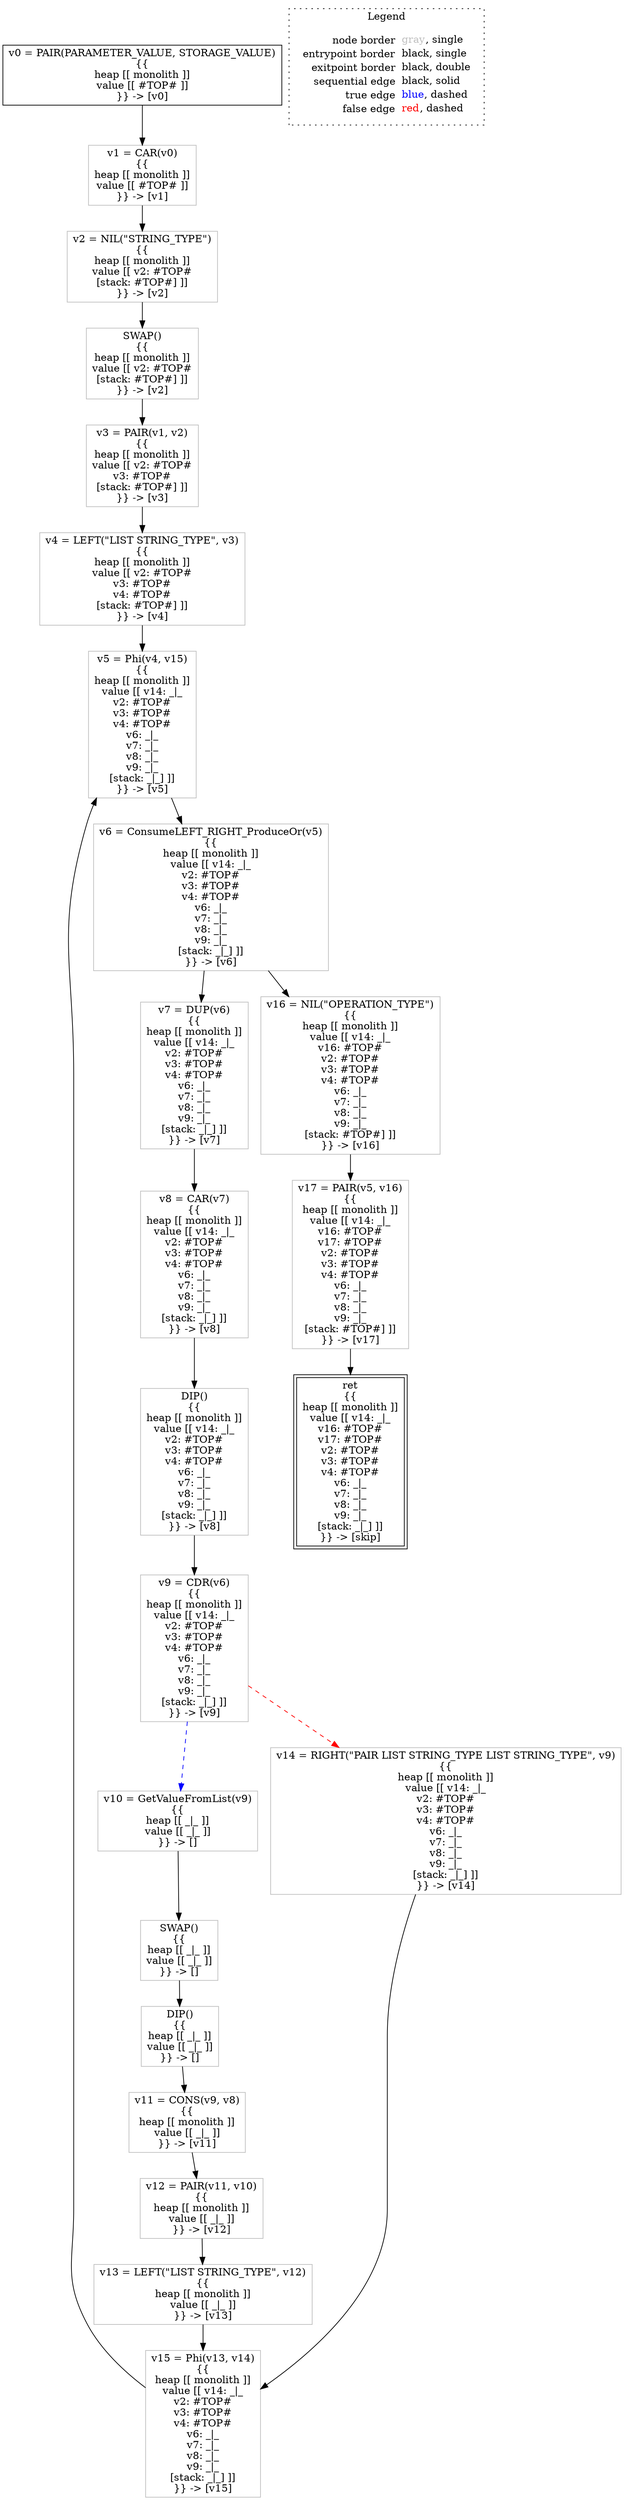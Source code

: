 digraph {
	"node0" [shape="rect",color="black",label=<v0 = PAIR(PARAMETER_VALUE, STORAGE_VALUE)<BR/>{{<BR/>heap [[ monolith ]]<BR/>value [[ #TOP# ]]<BR/>}} -&gt; [v0]>];
	"node1" [shape="rect",color="gray",label=<v4 = LEFT(&quot;LIST STRING_TYPE&quot;, v3)<BR/>{{<BR/>heap [[ monolith ]]<BR/>value [[ v2: #TOP#<BR/>v3: #TOP#<BR/>v4: #TOP#<BR/>[stack: #TOP#] ]]<BR/>}} -&gt; [v4]>];
	"node2" [shape="rect",color="gray",label=<DIP()<BR/>{{<BR/>heap [[ monolith ]]<BR/>value [[ v14: _|_<BR/>v2: #TOP#<BR/>v3: #TOP#<BR/>v4: #TOP#<BR/>v6: _|_<BR/>v7: _|_<BR/>v8: _|_<BR/>v9: _|_<BR/>[stack: _|_] ]]<BR/>}} -&gt; [v8]>];
	"node3" [shape="rect",color="gray",label=<v3 = PAIR(v1, v2)<BR/>{{<BR/>heap [[ monolith ]]<BR/>value [[ v2: #TOP#<BR/>v3: #TOP#<BR/>[stack: #TOP#] ]]<BR/>}} -&gt; [v3]>];
	"node4" [shape="rect",color="gray",label=<v6 = ConsumeLEFT_RIGHT_ProduceOr(v5)<BR/>{{<BR/>heap [[ monolith ]]<BR/>value [[ v14: _|_<BR/>v2: #TOP#<BR/>v3: #TOP#<BR/>v4: #TOP#<BR/>v6: _|_<BR/>v7: _|_<BR/>v8: _|_<BR/>v9: _|_<BR/>[stack: _|_] ]]<BR/>}} -&gt; [v6]>];
	"node5" [shape="rect",color="gray",label=<v17 = PAIR(v5, v16)<BR/>{{<BR/>heap [[ monolith ]]<BR/>value [[ v14: _|_<BR/>v16: #TOP#<BR/>v17: #TOP#<BR/>v2: #TOP#<BR/>v3: #TOP#<BR/>v4: #TOP#<BR/>v6: _|_<BR/>v7: _|_<BR/>v8: _|_<BR/>v9: _|_<BR/>[stack: #TOP#] ]]<BR/>}} -&gt; [v17]>];
	"node6" [shape="rect",color="gray",label=<v10 = GetValueFromList(v9)<BR/>{{<BR/>heap [[ _|_ ]]<BR/>value [[ _|_ ]]<BR/>}} -&gt; []>];
	"node7" [shape="rect",color="gray",label=<v11 = CONS(v9, v8)<BR/>{{<BR/>heap [[ monolith ]]<BR/>value [[ _|_ ]]<BR/>}} -&gt; [v11]>];
	"node8" [shape="rect",color="gray",label=<v7 = DUP(v6)<BR/>{{<BR/>heap [[ monolith ]]<BR/>value [[ v14: _|_<BR/>v2: #TOP#<BR/>v3: #TOP#<BR/>v4: #TOP#<BR/>v6: _|_<BR/>v7: _|_<BR/>v8: _|_<BR/>v9: _|_<BR/>[stack: _|_] ]]<BR/>}} -&gt; [v7]>];
	"node9" [shape="rect",color="gray",label=<v8 = CAR(v7)<BR/>{{<BR/>heap [[ monolith ]]<BR/>value [[ v14: _|_<BR/>v2: #TOP#<BR/>v3: #TOP#<BR/>v4: #TOP#<BR/>v6: _|_<BR/>v7: _|_<BR/>v8: _|_<BR/>v9: _|_<BR/>[stack: _|_] ]]<BR/>}} -&gt; [v8]>];
	"node10" [shape="rect",color="black",peripheries="2",label=<ret<BR/>{{<BR/>heap [[ monolith ]]<BR/>value [[ v14: _|_<BR/>v16: #TOP#<BR/>v17: #TOP#<BR/>v2: #TOP#<BR/>v3: #TOP#<BR/>v4: #TOP#<BR/>v6: _|_<BR/>v7: _|_<BR/>v8: _|_<BR/>v9: _|_<BR/>[stack: _|_] ]]<BR/>}} -&gt; [skip]>];
	"node11" [shape="rect",color="gray",label=<SWAP()<BR/>{{<BR/>heap [[ _|_ ]]<BR/>value [[ _|_ ]]<BR/>}} -&gt; []>];
	"node12" [shape="rect",color="gray",label=<v2 = NIL(&quot;STRING_TYPE&quot;)<BR/>{{<BR/>heap [[ monolith ]]<BR/>value [[ v2: #TOP#<BR/>[stack: #TOP#] ]]<BR/>}} -&gt; [v2]>];
	"node13" [shape="rect",color="gray",label=<DIP()<BR/>{{<BR/>heap [[ _|_ ]]<BR/>value [[ _|_ ]]<BR/>}} -&gt; []>];
	"node14" [shape="rect",color="gray",label=<v1 = CAR(v0)<BR/>{{<BR/>heap [[ monolith ]]<BR/>value [[ #TOP# ]]<BR/>}} -&gt; [v1]>];
	"node15" [shape="rect",color="gray",label=<v9 = CDR(v6)<BR/>{{<BR/>heap [[ monolith ]]<BR/>value [[ v14: _|_<BR/>v2: #TOP#<BR/>v3: #TOP#<BR/>v4: #TOP#<BR/>v6: _|_<BR/>v7: _|_<BR/>v8: _|_<BR/>v9: _|_<BR/>[stack: _|_] ]]<BR/>}} -&gt; [v9]>];
	"node16" [shape="rect",color="gray",label=<v15 = Phi(v13, v14)<BR/>{{<BR/>heap [[ monolith ]]<BR/>value [[ v14: _|_<BR/>v2: #TOP#<BR/>v3: #TOP#<BR/>v4: #TOP#<BR/>v6: _|_<BR/>v7: _|_<BR/>v8: _|_<BR/>v9: _|_<BR/>[stack: _|_] ]]<BR/>}} -&gt; [v15]>];
	"node17" [shape="rect",color="gray",label=<SWAP()<BR/>{{<BR/>heap [[ monolith ]]<BR/>value [[ v2: #TOP#<BR/>[stack: #TOP#] ]]<BR/>}} -&gt; [v2]>];
	"node18" [shape="rect",color="gray",label=<v14 = RIGHT(&quot;PAIR LIST STRING_TYPE LIST STRING_TYPE&quot;, v9)<BR/>{{<BR/>heap [[ monolith ]]<BR/>value [[ v14: _|_<BR/>v2: #TOP#<BR/>v3: #TOP#<BR/>v4: #TOP#<BR/>v6: _|_<BR/>v7: _|_<BR/>v8: _|_<BR/>v9: _|_<BR/>[stack: _|_] ]]<BR/>}} -&gt; [v14]>];
	"node19" [shape="rect",color="gray",label=<v5 = Phi(v4, v15)<BR/>{{<BR/>heap [[ monolith ]]<BR/>value [[ v14: _|_<BR/>v2: #TOP#<BR/>v3: #TOP#<BR/>v4: #TOP#<BR/>v6: _|_<BR/>v7: _|_<BR/>v8: _|_<BR/>v9: _|_<BR/>[stack: _|_] ]]<BR/>}} -&gt; [v5]>];
	"node20" [shape="rect",color="gray",label=<v16 = NIL(&quot;OPERATION_TYPE&quot;)<BR/>{{<BR/>heap [[ monolith ]]<BR/>value [[ v14: _|_<BR/>v16: #TOP#<BR/>v2: #TOP#<BR/>v3: #TOP#<BR/>v4: #TOP#<BR/>v6: _|_<BR/>v7: _|_<BR/>v8: _|_<BR/>v9: _|_<BR/>[stack: #TOP#] ]]<BR/>}} -&gt; [v16]>];
	"node21" [shape="rect",color="gray",label=<v12 = PAIR(v11, v10)<BR/>{{<BR/>heap [[ monolith ]]<BR/>value [[ _|_ ]]<BR/>}} -&gt; [v12]>];
	"node22" [shape="rect",color="gray",label=<v13 = LEFT(&quot;LIST STRING_TYPE&quot;, v12)<BR/>{{<BR/>heap [[ monolith ]]<BR/>value [[ _|_ ]]<BR/>}} -&gt; [v13]>];
	"node1" -> "node19" [color="black"];
	"node0" -> "node14" [color="black"];
	"node2" -> "node15" [color="black"];
	"node3" -> "node1" [color="black"];
	"node4" -> "node8" [color="black"];
	"node4" -> "node20" [color="black"];
	"node5" -> "node10" [color="black"];
	"node6" -> "node11" [color="black"];
	"node7" -> "node21" [color="black"];
	"node8" -> "node9" [color="black"];
	"node9" -> "node2" [color="black"];
	"node11" -> "node13" [color="black"];
	"node12" -> "node17" [color="black"];
	"node13" -> "node7" [color="black"];
	"node14" -> "node12" [color="black"];
	"node15" -> "node6" [color="blue",style="dashed"];
	"node15" -> "node18" [color="red",style="dashed"];
	"node16" -> "node19" [color="black"];
	"node17" -> "node3" [color="black"];
	"node18" -> "node16" [color="black"];
	"node19" -> "node4" [color="black"];
	"node20" -> "node5" [color="black"];
	"node21" -> "node22" [color="black"];
	"node22" -> "node16" [color="black"];
subgraph cluster_legend {
	label="Legend";
	style=dotted;
	node [shape=plaintext];
	"legend" [label=<<table border="0" cellpadding="2" cellspacing="0" cellborder="0"><tr><td align="right">node border&nbsp;</td><td align="left"><font color="gray">gray</font>, single</td></tr><tr><td align="right">entrypoint border&nbsp;</td><td align="left"><font color="black">black</font>, single</td></tr><tr><td align="right">exitpoint border&nbsp;</td><td align="left"><font color="black">black</font>, double</td></tr><tr><td align="right">sequential edge&nbsp;</td><td align="left"><font color="black">black</font>, solid</td></tr><tr><td align="right">true edge&nbsp;</td><td align="left"><font color="blue">blue</font>, dashed</td></tr><tr><td align="right">false edge&nbsp;</td><td align="left"><font color="red">red</font>, dashed</td></tr></table>>];
}

}
